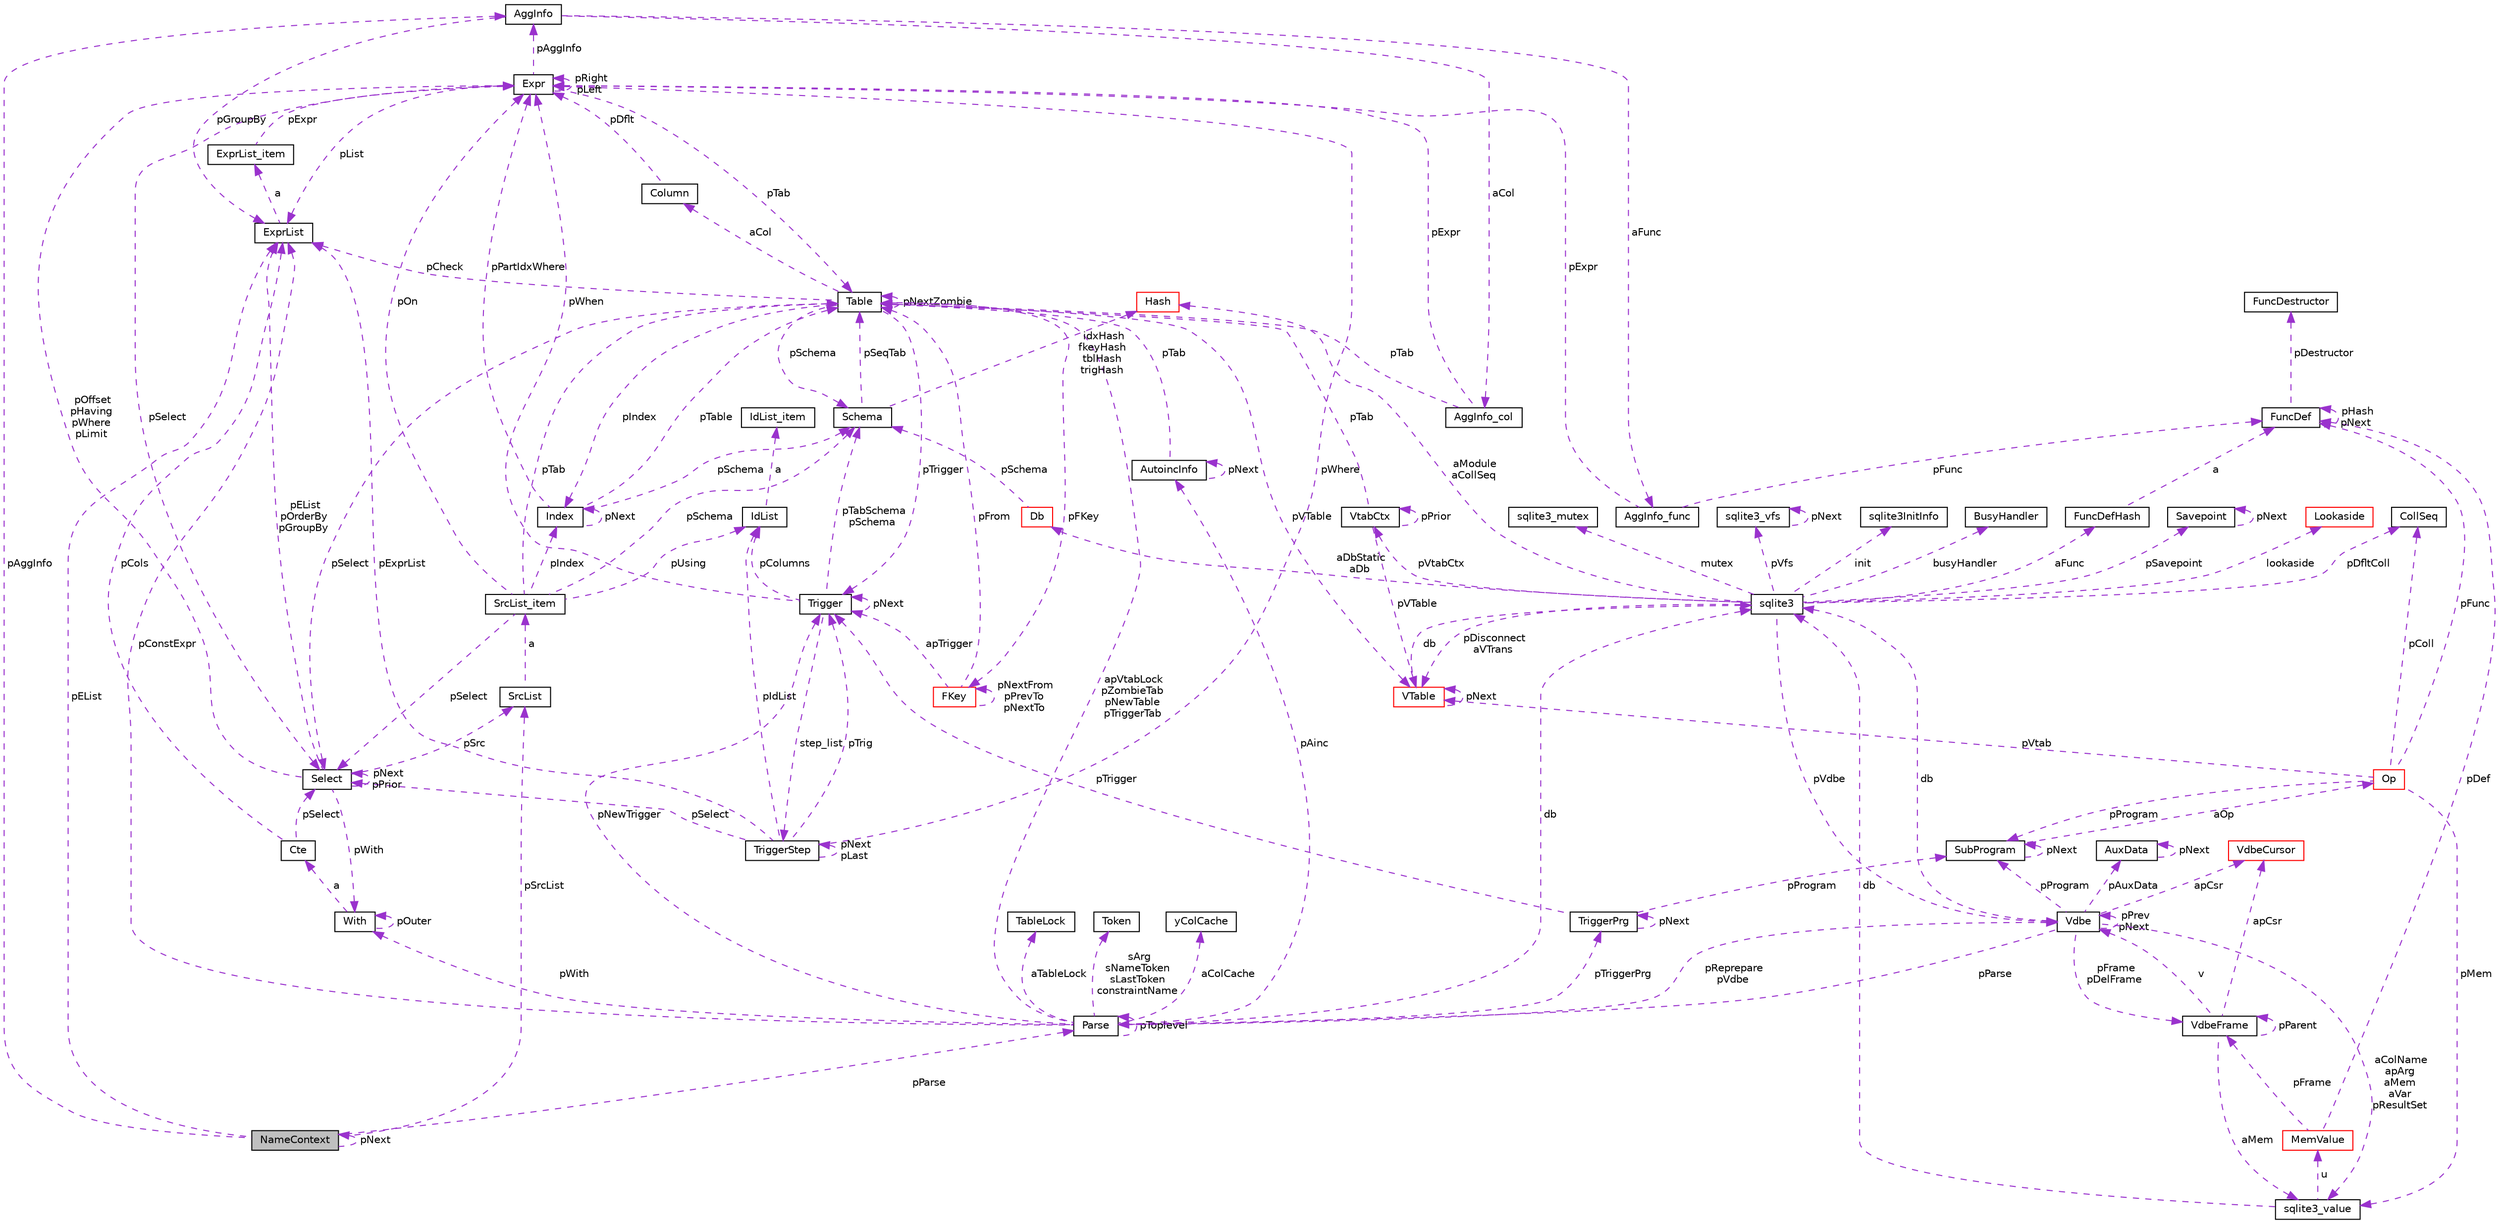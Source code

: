 digraph "NameContext"
{
  edge [fontname="Helvetica",fontsize="10",labelfontname="Helvetica",labelfontsize="10"];
  node [fontname="Helvetica",fontsize="10",shape=record];
  Node1 [label="NameContext",height=0.2,width=0.4,color="black", fillcolor="grey75", style="filled", fontcolor="black"];
  Node2 -> Node1 [dir="back",color="darkorchid3",fontsize="10",style="dashed",label=" pAggInfo" ,fontname="Helvetica"];
  Node2 [label="AggInfo",height=0.2,width=0.4,color="black", fillcolor="white", style="filled",URL="$struct_agg_info.html"];
  Node3 -> Node2 [dir="back",color="darkorchid3",fontsize="10",style="dashed",label=" aCol" ,fontname="Helvetica"];
  Node3 [label="AggInfo_col",height=0.2,width=0.4,color="black", fillcolor="white", style="filled",URL="$struct_agg_info_1_1_agg_info__col.html"];
  Node4 -> Node3 [dir="back",color="darkorchid3",fontsize="10",style="dashed",label=" pExpr" ,fontname="Helvetica"];
  Node4 [label="Expr",height=0.2,width=0.4,color="black", fillcolor="white", style="filled",URL="$struct_expr.html"];
  Node2 -> Node4 [dir="back",color="darkorchid3",fontsize="10",style="dashed",label=" pAggInfo" ,fontname="Helvetica"];
  Node4 -> Node4 [dir="back",color="darkorchid3",fontsize="10",style="dashed",label=" pRight\npLeft" ,fontname="Helvetica"];
  Node5 -> Node4 [dir="back",color="darkorchid3",fontsize="10",style="dashed",label=" pTab" ,fontname="Helvetica"];
  Node5 [label="Table",height=0.2,width=0.4,color="black", fillcolor="white", style="filled",URL="$struct_table.html"];
  Node6 -> Node5 [dir="back",color="darkorchid3",fontsize="10",style="dashed",label=" pSchema" ,fontname="Helvetica"];
  Node6 [label="Schema",height=0.2,width=0.4,color="black", fillcolor="white", style="filled",URL="$struct_schema.html"];
  Node5 -> Node6 [dir="back",color="darkorchid3",fontsize="10",style="dashed",label=" pSeqTab" ,fontname="Helvetica"];
  Node7 -> Node6 [dir="back",color="darkorchid3",fontsize="10",style="dashed",label=" idxHash\nfkeyHash\ntblHash\ntrigHash" ,fontname="Helvetica"];
  Node7 [label="Hash",height=0.2,width=0.4,color="red", fillcolor="white", style="filled",URL="$struct_hash.html"];
  Node8 -> Node5 [dir="back",color="darkorchid3",fontsize="10",style="dashed",label=" aCol" ,fontname="Helvetica"];
  Node8 [label="Column",height=0.2,width=0.4,color="black", fillcolor="white", style="filled",URL="$struct_column.html"];
  Node4 -> Node8 [dir="back",color="darkorchid3",fontsize="10",style="dashed",label=" pDflt" ,fontname="Helvetica"];
  Node9 -> Node5 [dir="back",color="darkorchid3",fontsize="10",style="dashed",label=" pFKey" ,fontname="Helvetica"];
  Node9 [label="FKey",height=0.2,width=0.4,color="red", fillcolor="white", style="filled",URL="$struct_f_key.html"];
  Node9 -> Node9 [dir="back",color="darkorchid3",fontsize="10",style="dashed",label=" pNextFrom\npPrevTo\npNextTo" ,fontname="Helvetica"];
  Node5 -> Node9 [dir="back",color="darkorchid3",fontsize="10",style="dashed",label=" pFrom" ,fontname="Helvetica"];
  Node10 -> Node9 [dir="back",color="darkorchid3",fontsize="10",style="dashed",label=" apTrigger" ,fontname="Helvetica"];
  Node10 [label="Trigger",height=0.2,width=0.4,color="black", fillcolor="white", style="filled",URL="$struct_trigger.html"];
  Node11 -> Node10 [dir="back",color="darkorchid3",fontsize="10",style="dashed",label=" step_list" ,fontname="Helvetica"];
  Node11 [label="TriggerStep",height=0.2,width=0.4,color="black", fillcolor="white", style="filled",URL="$struct_trigger_step.html"];
  Node11 -> Node11 [dir="back",color="darkorchid3",fontsize="10",style="dashed",label=" pNext\npLast" ,fontname="Helvetica"];
  Node4 -> Node11 [dir="back",color="darkorchid3",fontsize="10",style="dashed",label=" pWhere" ,fontname="Helvetica"];
  Node12 -> Node11 [dir="back",color="darkorchid3",fontsize="10",style="dashed",label=" pIdList" ,fontname="Helvetica"];
  Node12 [label="IdList",height=0.2,width=0.4,color="black", fillcolor="white", style="filled",URL="$struct_id_list.html"];
  Node13 -> Node12 [dir="back",color="darkorchid3",fontsize="10",style="dashed",label=" a" ,fontname="Helvetica"];
  Node13 [label="IdList_item",height=0.2,width=0.4,color="black", fillcolor="white", style="filled",URL="$struct_id_list_1_1_id_list__item.html"];
  Node14 -> Node11 [dir="back",color="darkorchid3",fontsize="10",style="dashed",label=" pSelect" ,fontname="Helvetica"];
  Node14 [label="Select",height=0.2,width=0.4,color="black", fillcolor="white", style="filled",URL="$struct_select.html"];
  Node4 -> Node14 [dir="back",color="darkorchid3",fontsize="10",style="dashed",label=" pOffset\npHaving\npWhere\npLimit" ,fontname="Helvetica"];
  Node15 -> Node14 [dir="back",color="darkorchid3",fontsize="10",style="dashed",label=" pWith" ,fontname="Helvetica"];
  Node15 [label="With",height=0.2,width=0.4,color="black", fillcolor="white", style="filled",URL="$struct_with.html"];
  Node16 -> Node15 [dir="back",color="darkorchid3",fontsize="10",style="dashed",label=" a" ,fontname="Helvetica"];
  Node16 [label="Cte",height=0.2,width=0.4,color="black", fillcolor="white", style="filled",URL="$struct_with_1_1_cte.html"];
  Node14 -> Node16 [dir="back",color="darkorchid3",fontsize="10",style="dashed",label=" pSelect" ,fontname="Helvetica"];
  Node17 -> Node16 [dir="back",color="darkorchid3",fontsize="10",style="dashed",label=" pCols" ,fontname="Helvetica"];
  Node17 [label="ExprList",height=0.2,width=0.4,color="black", fillcolor="white", style="filled",URL="$struct_expr_list.html"];
  Node18 -> Node17 [dir="back",color="darkorchid3",fontsize="10",style="dashed",label=" a" ,fontname="Helvetica"];
  Node18 [label="ExprList_item",height=0.2,width=0.4,color="black", fillcolor="white", style="filled",URL="$struct_expr_list_1_1_expr_list__item.html"];
  Node4 -> Node18 [dir="back",color="darkorchid3",fontsize="10",style="dashed",label=" pExpr" ,fontname="Helvetica"];
  Node15 -> Node15 [dir="back",color="darkorchid3",fontsize="10",style="dashed",label=" pOuter" ,fontname="Helvetica"];
  Node14 -> Node14 [dir="back",color="darkorchid3",fontsize="10",style="dashed",label=" pNext\npPrior" ,fontname="Helvetica"];
  Node19 -> Node14 [dir="back",color="darkorchid3",fontsize="10",style="dashed",label=" pSrc" ,fontname="Helvetica"];
  Node19 [label="SrcList",height=0.2,width=0.4,color="black", fillcolor="white", style="filled",URL="$struct_src_list.html"];
  Node20 -> Node19 [dir="back",color="darkorchid3",fontsize="10",style="dashed",label=" a" ,fontname="Helvetica"];
  Node20 [label="SrcList_item",height=0.2,width=0.4,color="black", fillcolor="white", style="filled",URL="$struct_src_list_1_1_src_list__item.html"];
  Node6 -> Node20 [dir="back",color="darkorchid3",fontsize="10",style="dashed",label=" pSchema" ,fontname="Helvetica"];
  Node4 -> Node20 [dir="back",color="darkorchid3",fontsize="10",style="dashed",label=" pOn" ,fontname="Helvetica"];
  Node12 -> Node20 [dir="back",color="darkorchid3",fontsize="10",style="dashed",label=" pUsing" ,fontname="Helvetica"];
  Node5 -> Node20 [dir="back",color="darkorchid3",fontsize="10",style="dashed",label=" pTab" ,fontname="Helvetica"];
  Node14 -> Node20 [dir="back",color="darkorchid3",fontsize="10",style="dashed",label=" pSelect" ,fontname="Helvetica"];
  Node21 -> Node20 [dir="back",color="darkorchid3",fontsize="10",style="dashed",label=" pIndex" ,fontname="Helvetica"];
  Node21 [label="Index",height=0.2,width=0.4,color="black", fillcolor="white", style="filled",URL="$struct_index.html"];
  Node6 -> Node21 [dir="back",color="darkorchid3",fontsize="10",style="dashed",label=" pSchema" ,fontname="Helvetica"];
  Node4 -> Node21 [dir="back",color="darkorchid3",fontsize="10",style="dashed",label=" pPartIdxWhere" ,fontname="Helvetica"];
  Node5 -> Node21 [dir="back",color="darkorchid3",fontsize="10",style="dashed",label=" pTable" ,fontname="Helvetica"];
  Node21 -> Node21 [dir="back",color="darkorchid3",fontsize="10",style="dashed",label=" pNext" ,fontname="Helvetica"];
  Node17 -> Node14 [dir="back",color="darkorchid3",fontsize="10",style="dashed",label=" pEList\npOrderBy\npGroupBy" ,fontname="Helvetica"];
  Node10 -> Node11 [dir="back",color="darkorchid3",fontsize="10",style="dashed",label=" pTrig" ,fontname="Helvetica"];
  Node17 -> Node11 [dir="back",color="darkorchid3",fontsize="10",style="dashed",label=" pExprList" ,fontname="Helvetica"];
  Node6 -> Node10 [dir="back",color="darkorchid3",fontsize="10",style="dashed",label=" pTabSchema\npSchema" ,fontname="Helvetica"];
  Node4 -> Node10 [dir="back",color="darkorchid3",fontsize="10",style="dashed",label=" pWhen" ,fontname="Helvetica"];
  Node12 -> Node10 [dir="back",color="darkorchid3",fontsize="10",style="dashed",label=" pColumns" ,fontname="Helvetica"];
  Node10 -> Node10 [dir="back",color="darkorchid3",fontsize="10",style="dashed",label=" pNext" ,fontname="Helvetica"];
  Node22 -> Node5 [dir="back",color="darkorchid3",fontsize="10",style="dashed",label=" pVTable" ,fontname="Helvetica"];
  Node22 [label="VTable",height=0.2,width=0.4,color="red", fillcolor="white", style="filled",URL="$struct_v_table.html"];
  Node23 -> Node22 [dir="back",color="darkorchid3",fontsize="10",style="dashed",label=" db" ,fontname="Helvetica"];
  Node23 [label="sqlite3",height=0.2,width=0.4,color="black", fillcolor="white", style="filled",URL="$structsqlite3.html"];
  Node24 -> Node23 [dir="back",color="darkorchid3",fontsize="10",style="dashed",label=" pVdbe" ,fontname="Helvetica"];
  Node24 [label="Vdbe",height=0.2,width=0.4,color="black", fillcolor="white", style="filled",URL="$struct_vdbe.html"];
  Node24 -> Node24 [dir="back",color="darkorchid3",fontsize="10",style="dashed",label=" pPrev\npNext" ,fontname="Helvetica"];
  Node25 -> Node24 [dir="back",color="darkorchid3",fontsize="10",style="dashed",label=" aColName\napArg\naMem\naVar\npResultSet" ,fontname="Helvetica"];
  Node25 [label="sqlite3_value",height=0.2,width=0.4,color="black", fillcolor="white", style="filled",URL="$struct_mem.html"];
  Node26 -> Node25 [dir="back",color="darkorchid3",fontsize="10",style="dashed",label=" u" ,fontname="Helvetica"];
  Node26 [label="MemValue",height=0.2,width=0.4,color="red", fillcolor="white", style="filled",URL="$union_mem_1_1_mem_value.html"];
  Node27 -> Node26 [dir="back",color="darkorchid3",fontsize="10",style="dashed",label=" pFrame" ,fontname="Helvetica"];
  Node27 [label="VdbeFrame",height=0.2,width=0.4,color="black", fillcolor="white", style="filled",URL="$struct_vdbe_frame.html"];
  Node25 -> Node27 [dir="back",color="darkorchid3",fontsize="10",style="dashed",label=" aMem" ,fontname="Helvetica"];
  Node24 -> Node27 [dir="back",color="darkorchid3",fontsize="10",style="dashed",label=" v" ,fontname="Helvetica"];
  Node27 -> Node27 [dir="back",color="darkorchid3",fontsize="10",style="dashed",label=" pParent" ,fontname="Helvetica"];
  Node28 -> Node27 [dir="back",color="darkorchid3",fontsize="10",style="dashed",label=" apCsr" ,fontname="Helvetica"];
  Node28 [label="VdbeCursor",height=0.2,width=0.4,color="red", fillcolor="white", style="filled",URL="$struct_vdbe_cursor.html"];
  Node29 -> Node26 [dir="back",color="darkorchid3",fontsize="10",style="dashed",label=" pDef" ,fontname="Helvetica"];
  Node29 [label="FuncDef",height=0.2,width=0.4,color="black", fillcolor="white", style="filled",URL="$struct_func_def.html"];
  Node30 -> Node29 [dir="back",color="darkorchid3",fontsize="10",style="dashed",label=" pDestructor" ,fontname="Helvetica"];
  Node30 [label="FuncDestructor",height=0.2,width=0.4,color="black", fillcolor="white", style="filled",URL="$struct_func_destructor.html"];
  Node29 -> Node29 [dir="back",color="darkorchid3",fontsize="10",style="dashed",label=" pHash\npNext" ,fontname="Helvetica"];
  Node23 -> Node25 [dir="back",color="darkorchid3",fontsize="10",style="dashed",label=" db" ,fontname="Helvetica"];
  Node23 -> Node24 [dir="back",color="darkorchid3",fontsize="10",style="dashed",label=" db" ,fontname="Helvetica"];
  Node27 -> Node24 [dir="back",color="darkorchid3",fontsize="10",style="dashed",label=" pFrame\npDelFrame" ,fontname="Helvetica"];
  Node31 -> Node24 [dir="back",color="darkorchid3",fontsize="10",style="dashed",label=" pAuxData" ,fontname="Helvetica"];
  Node31 [label="AuxData",height=0.2,width=0.4,color="black", fillcolor="white", style="filled",URL="$struct_aux_data.html"];
  Node31 -> Node31 [dir="back",color="darkorchid3",fontsize="10",style="dashed",label=" pNext" ,fontname="Helvetica"];
  Node32 -> Node24 [dir="back",color="darkorchid3",fontsize="10",style="dashed",label=" pProgram" ,fontname="Helvetica"];
  Node32 [label="SubProgram",height=0.2,width=0.4,color="black", fillcolor="white", style="filled",URL="$struct_sub_program.html"];
  Node32 -> Node32 [dir="back",color="darkorchid3",fontsize="10",style="dashed",label=" pNext" ,fontname="Helvetica"];
  Node33 -> Node32 [dir="back",color="darkorchid3",fontsize="10",style="dashed",label=" aOp" ,fontname="Helvetica"];
  Node33 [label="Op",height=0.2,width=0.4,color="red", fillcolor="white", style="filled",URL="$struct_vdbe_op.html"];
  Node25 -> Node33 [dir="back",color="darkorchid3",fontsize="10",style="dashed",label=" pMem" ,fontname="Helvetica"];
  Node34 -> Node33 [dir="back",color="darkorchid3",fontsize="10",style="dashed",label=" pColl" ,fontname="Helvetica"];
  Node34 [label="CollSeq",height=0.2,width=0.4,color="black", fillcolor="white", style="filled",URL="$struct_coll_seq.html"];
  Node22 -> Node33 [dir="back",color="darkorchid3",fontsize="10",style="dashed",label=" pVtab" ,fontname="Helvetica"];
  Node32 -> Node33 [dir="back",color="darkorchid3",fontsize="10",style="dashed",label=" pProgram" ,fontname="Helvetica"];
  Node29 -> Node33 [dir="back",color="darkorchid3",fontsize="10",style="dashed",label=" pFunc" ,fontname="Helvetica"];
  Node28 -> Node24 [dir="back",color="darkorchid3",fontsize="10",style="dashed",label=" apCsr" ,fontname="Helvetica"];
  Node35 -> Node24 [dir="back",color="darkorchid3",fontsize="10",style="dashed",label=" pParse" ,fontname="Helvetica"];
  Node35 [label="Parse",height=0.2,width=0.4,color="black", fillcolor="white", style="filled",URL="$struct_parse.html"];
  Node24 -> Node35 [dir="back",color="darkorchid3",fontsize="10",style="dashed",label=" pReprepare\npVdbe" ,fontname="Helvetica"];
  Node23 -> Node35 [dir="back",color="darkorchid3",fontsize="10",style="dashed",label=" db" ,fontname="Helvetica"];
  Node36 -> Node35 [dir="back",color="darkorchid3",fontsize="10",style="dashed",label=" aTableLock" ,fontname="Helvetica"];
  Node36 [label="TableLock",height=0.2,width=0.4,color="black", fillcolor="white", style="filled",URL="$struct_table_lock.html"];
  Node37 -> Node35 [dir="back",color="darkorchid3",fontsize="10",style="dashed",label=" sArg\nsNameToken\nsLastToken\nconstraintName" ,fontname="Helvetica"];
  Node37 [label="Token",height=0.2,width=0.4,color="black", fillcolor="white", style="filled",URL="$struct_token.html"];
  Node15 -> Node35 [dir="back",color="darkorchid3",fontsize="10",style="dashed",label=" pWith" ,fontname="Helvetica"];
  Node38 -> Node35 [dir="back",color="darkorchid3",fontsize="10",style="dashed",label=" aColCache" ,fontname="Helvetica"];
  Node38 [label="yColCache",height=0.2,width=0.4,color="black", fillcolor="white", style="filled",URL="$struct_parse_1_1y_col_cache.html"];
  Node5 -> Node35 [dir="back",color="darkorchid3",fontsize="10",style="dashed",label=" apVtabLock\npZombieTab\npNewTable\npTriggerTab" ,fontname="Helvetica"];
  Node10 -> Node35 [dir="back",color="darkorchid3",fontsize="10",style="dashed",label=" pNewTrigger" ,fontname="Helvetica"];
  Node39 -> Node35 [dir="back",color="darkorchid3",fontsize="10",style="dashed",label=" pTriggerPrg" ,fontname="Helvetica"];
  Node39 [label="TriggerPrg",height=0.2,width=0.4,color="black", fillcolor="white", style="filled",URL="$struct_trigger_prg.html"];
  Node32 -> Node39 [dir="back",color="darkorchid3",fontsize="10",style="dashed",label=" pProgram" ,fontname="Helvetica"];
  Node10 -> Node39 [dir="back",color="darkorchid3",fontsize="10",style="dashed",label=" pTrigger" ,fontname="Helvetica"];
  Node39 -> Node39 [dir="back",color="darkorchid3",fontsize="10",style="dashed",label=" pNext" ,fontname="Helvetica"];
  Node40 -> Node35 [dir="back",color="darkorchid3",fontsize="10",style="dashed",label=" pAinc" ,fontname="Helvetica"];
  Node40 [label="AutoincInfo",height=0.2,width=0.4,color="black", fillcolor="white", style="filled",URL="$struct_autoinc_info.html"];
  Node5 -> Node40 [dir="back",color="darkorchid3",fontsize="10",style="dashed",label=" pTab" ,fontname="Helvetica"];
  Node40 -> Node40 [dir="back",color="darkorchid3",fontsize="10",style="dashed",label=" pNext" ,fontname="Helvetica"];
  Node17 -> Node35 [dir="back",color="darkorchid3",fontsize="10",style="dashed",label=" pConstExpr" ,fontname="Helvetica"];
  Node35 -> Node35 [dir="back",color="darkorchid3",fontsize="10",style="dashed",label=" pToplevel" ,fontname="Helvetica"];
  Node41 -> Node23 [dir="back",color="darkorchid3",fontsize="10",style="dashed",label=" pSavepoint" ,fontname="Helvetica"];
  Node41 [label="Savepoint",height=0.2,width=0.4,color="black", fillcolor="white", style="filled",URL="$struct_savepoint.html"];
  Node41 -> Node41 [dir="back",color="darkorchid3",fontsize="10",style="dashed",label=" pNext" ,fontname="Helvetica"];
  Node42 -> Node23 [dir="back",color="darkorchid3",fontsize="10",style="dashed",label=" aFunc" ,fontname="Helvetica"];
  Node42 [label="FuncDefHash",height=0.2,width=0.4,color="black", fillcolor="white", style="filled",URL="$struct_func_def_hash.html"];
  Node29 -> Node42 [dir="back",color="darkorchid3",fontsize="10",style="dashed",label=" a" ,fontname="Helvetica"];
  Node43 -> Node23 [dir="back",color="darkorchid3",fontsize="10",style="dashed",label=" lookaside" ,fontname="Helvetica"];
  Node43 [label="Lookaside",height=0.2,width=0.4,color="red", fillcolor="white", style="filled",URL="$struct_lookaside.html"];
  Node44 -> Node23 [dir="back",color="darkorchid3",fontsize="10",style="dashed",label=" mutex" ,fontname="Helvetica"];
  Node44 [label="sqlite3_mutex",height=0.2,width=0.4,color="black", fillcolor="white", style="filled",URL="$structsqlite3__mutex.html"];
  Node45 -> Node23 [dir="back",color="darkorchid3",fontsize="10",style="dashed",label=" pVfs" ,fontname="Helvetica"];
  Node45 [label="sqlite3_vfs",height=0.2,width=0.4,color="black", fillcolor="white", style="filled",URL="$structsqlite3__vfs.html"];
  Node45 -> Node45 [dir="back",color="darkorchid3",fontsize="10",style="dashed",label=" pNext" ,fontname="Helvetica"];
  Node46 -> Node23 [dir="back",color="darkorchid3",fontsize="10",style="dashed",label=" init" ,fontname="Helvetica"];
  Node46 [label="sqlite3InitInfo",height=0.2,width=0.4,color="black", fillcolor="white", style="filled",URL="$structsqlite3_1_1sqlite3_init_info.html"];
  Node47 -> Node23 [dir="back",color="darkorchid3",fontsize="10",style="dashed",label=" busyHandler" ,fontname="Helvetica"];
  Node47 [label="BusyHandler",height=0.2,width=0.4,color="black", fillcolor="white", style="filled",URL="$struct_busy_handler.html"];
  Node48 -> Node23 [dir="back",color="darkorchid3",fontsize="10",style="dashed",label=" pVtabCtx" ,fontname="Helvetica"];
  Node48 [label="VtabCtx",height=0.2,width=0.4,color="black", fillcolor="white", style="filled",URL="$struct_vtab_ctx.html"];
  Node48 -> Node48 [dir="back",color="darkorchid3",fontsize="10",style="dashed",label=" pPrior" ,fontname="Helvetica"];
  Node22 -> Node48 [dir="back",color="darkorchid3",fontsize="10",style="dashed",label=" pVTable" ,fontname="Helvetica"];
  Node5 -> Node48 [dir="back",color="darkorchid3",fontsize="10",style="dashed",label=" pTab" ,fontname="Helvetica"];
  Node34 -> Node23 [dir="back",color="darkorchid3",fontsize="10",style="dashed",label=" pDfltColl" ,fontname="Helvetica"];
  Node22 -> Node23 [dir="back",color="darkorchid3",fontsize="10",style="dashed",label=" pDisconnect\naVTrans" ,fontname="Helvetica"];
  Node49 -> Node23 [dir="back",color="darkorchid3",fontsize="10",style="dashed",label=" aDbStatic\naDb" ,fontname="Helvetica"];
  Node49 [label="Db",height=0.2,width=0.4,color="red", fillcolor="white", style="filled",URL="$struct_db.html"];
  Node6 -> Node49 [dir="back",color="darkorchid3",fontsize="10",style="dashed",label=" pSchema" ,fontname="Helvetica"];
  Node7 -> Node23 [dir="back",color="darkorchid3",fontsize="10",style="dashed",label=" aModule\naCollSeq" ,fontname="Helvetica"];
  Node22 -> Node22 [dir="back",color="darkorchid3",fontsize="10",style="dashed",label=" pNext" ,fontname="Helvetica"];
  Node5 -> Node5 [dir="back",color="darkorchid3",fontsize="10",style="dashed",label=" pNextZombie" ,fontname="Helvetica"];
  Node10 -> Node5 [dir="back",color="darkorchid3",fontsize="10",style="dashed",label=" pTrigger" ,fontname="Helvetica"];
  Node14 -> Node5 [dir="back",color="darkorchid3",fontsize="10",style="dashed",label=" pSelect" ,fontname="Helvetica"];
  Node17 -> Node5 [dir="back",color="darkorchid3",fontsize="10",style="dashed",label=" pCheck" ,fontname="Helvetica"];
  Node21 -> Node5 [dir="back",color="darkorchid3",fontsize="10",style="dashed",label=" pIndex" ,fontname="Helvetica"];
  Node14 -> Node4 [dir="back",color="darkorchid3",fontsize="10",style="dashed",label=" pSelect" ,fontname="Helvetica"];
  Node17 -> Node4 [dir="back",color="darkorchid3",fontsize="10",style="dashed",label=" pList" ,fontname="Helvetica"];
  Node5 -> Node3 [dir="back",color="darkorchid3",fontsize="10",style="dashed",label=" pTab" ,fontname="Helvetica"];
  Node50 -> Node2 [dir="back",color="darkorchid3",fontsize="10",style="dashed",label=" aFunc" ,fontname="Helvetica"];
  Node50 [label="AggInfo_func",height=0.2,width=0.4,color="black", fillcolor="white", style="filled",URL="$struct_agg_info_1_1_agg_info__func.html"];
  Node4 -> Node50 [dir="back",color="darkorchid3",fontsize="10",style="dashed",label=" pExpr" ,fontname="Helvetica"];
  Node29 -> Node50 [dir="back",color="darkorchid3",fontsize="10",style="dashed",label=" pFunc" ,fontname="Helvetica"];
  Node17 -> Node2 [dir="back",color="darkorchid3",fontsize="10",style="dashed",label=" pGroupBy" ,fontname="Helvetica"];
  Node1 -> Node1 [dir="back",color="darkorchid3",fontsize="10",style="dashed",label=" pNext" ,fontname="Helvetica"];
  Node19 -> Node1 [dir="back",color="darkorchid3",fontsize="10",style="dashed",label=" pSrcList" ,fontname="Helvetica"];
  Node17 -> Node1 [dir="back",color="darkorchid3",fontsize="10",style="dashed",label=" pEList" ,fontname="Helvetica"];
  Node35 -> Node1 [dir="back",color="darkorchid3",fontsize="10",style="dashed",label=" pParse" ,fontname="Helvetica"];
}
